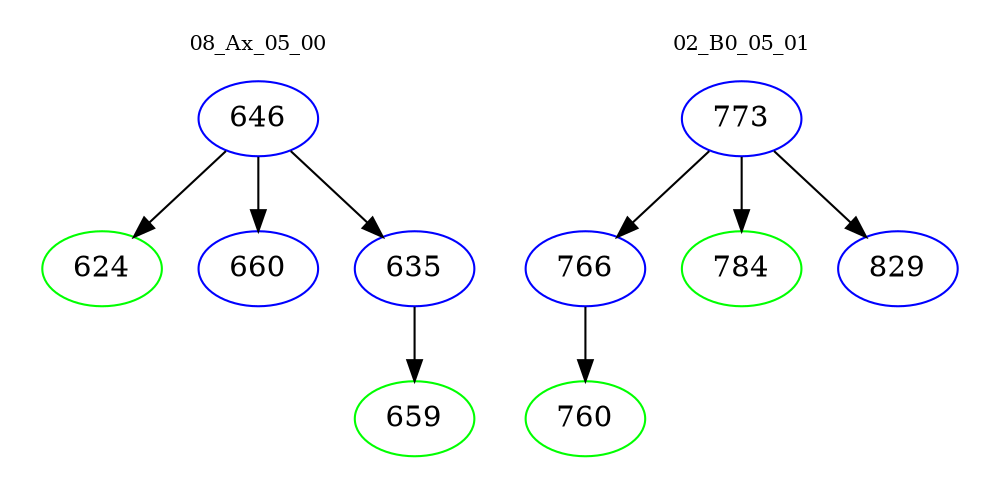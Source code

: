 digraph{
subgraph cluster_0 {
color = white
label = "08_Ax_05_00";
fontsize=10;
T0_646 [label="646", color="blue"]
T0_646 -> T0_624 [color="black"]
T0_624 [label="624", color="green"]
T0_646 -> T0_660 [color="black"]
T0_660 [label="660", color="blue"]
T0_646 -> T0_635 [color="black"]
T0_635 [label="635", color="blue"]
T0_635 -> T0_659 [color="black"]
T0_659 [label="659", color="green"]
}
subgraph cluster_1 {
color = white
label = "02_B0_05_01";
fontsize=10;
T1_773 [label="773", color="blue"]
T1_773 -> T1_766 [color="black"]
T1_766 [label="766", color="blue"]
T1_766 -> T1_760 [color="black"]
T1_760 [label="760", color="green"]
T1_773 -> T1_784 [color="black"]
T1_784 [label="784", color="green"]
T1_773 -> T1_829 [color="black"]
T1_829 [label="829", color="blue"]
}
}
